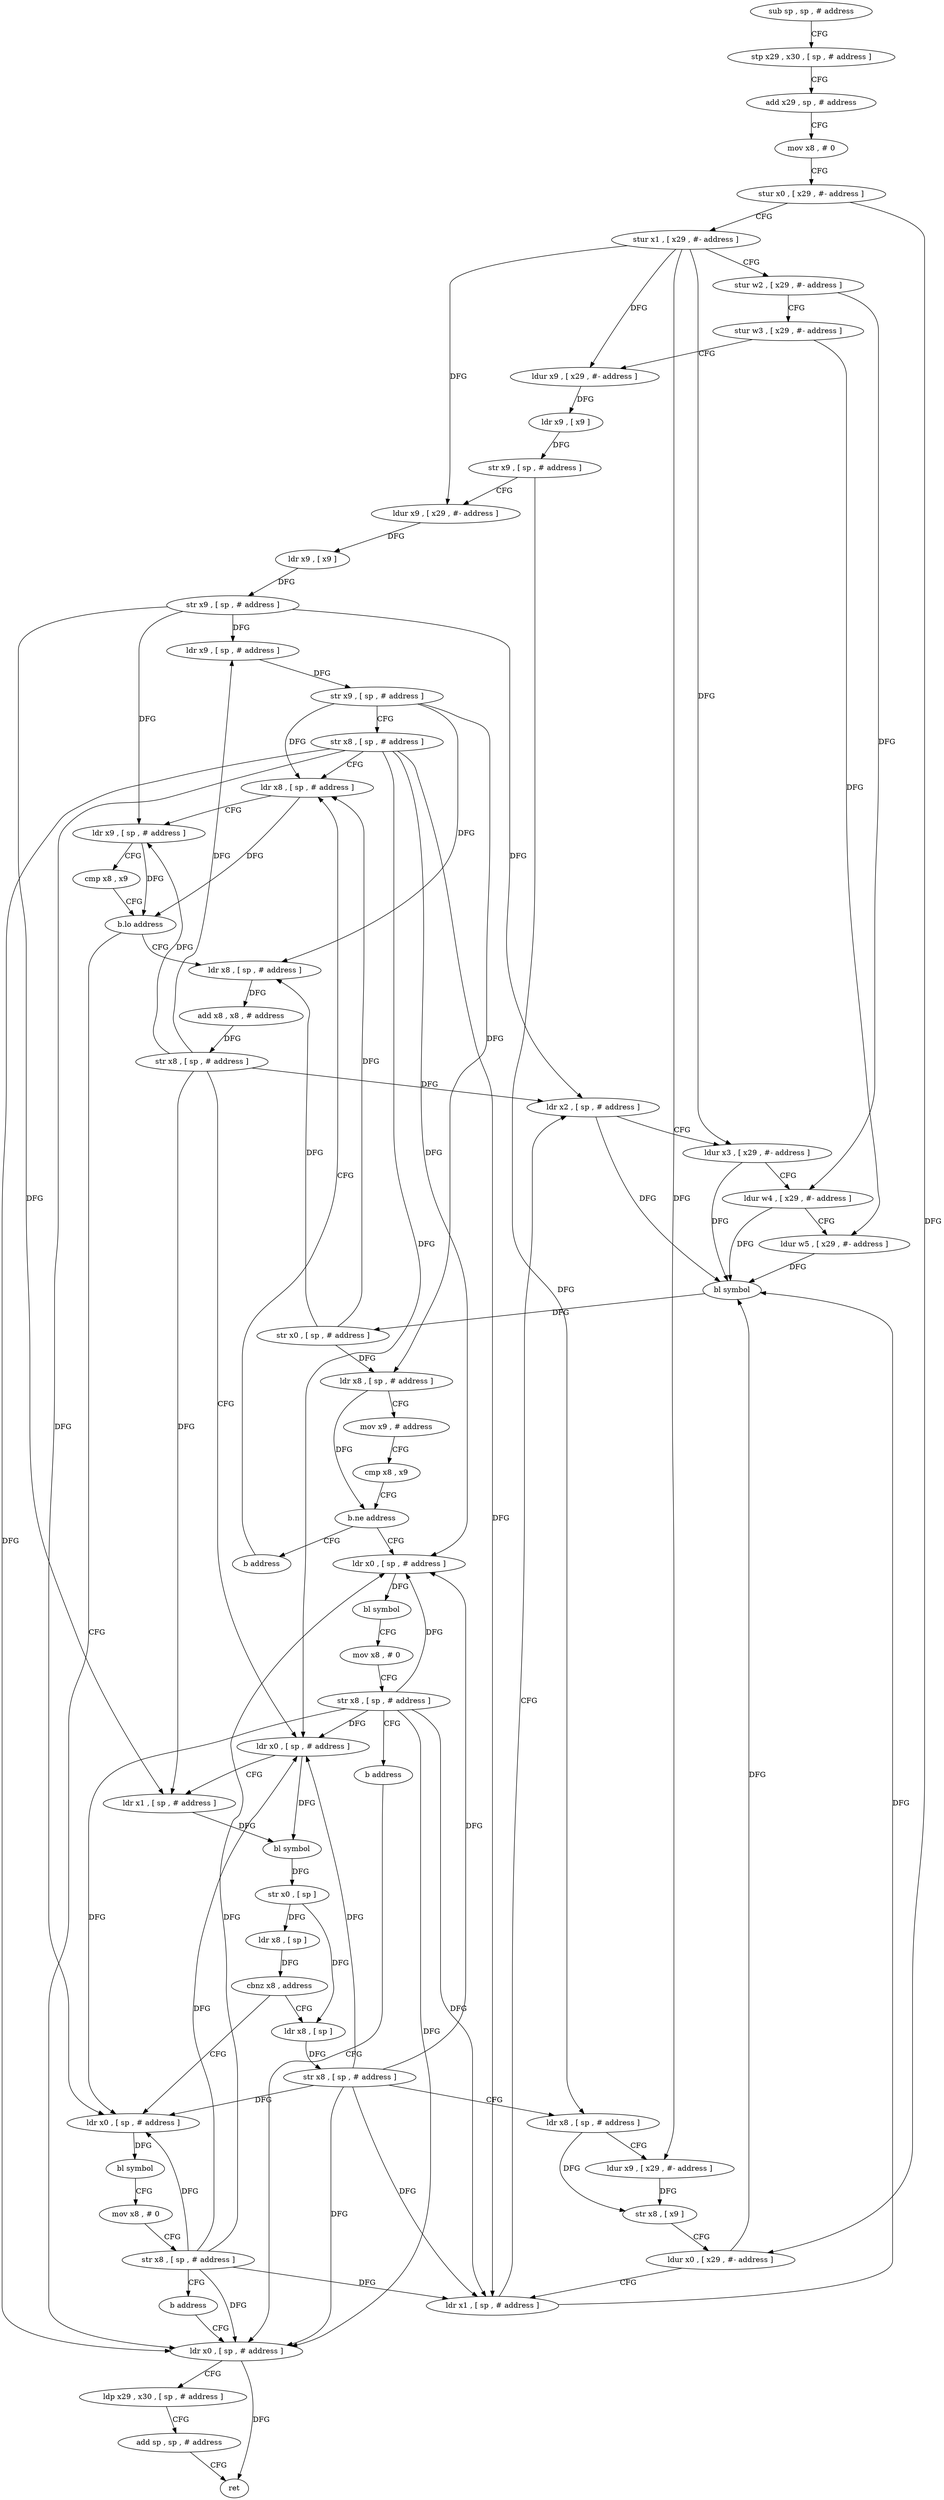 digraph "func" {
"4288884" [label = "sub sp , sp , # address" ]
"4288888" [label = "stp x29 , x30 , [ sp , # address ]" ]
"4288892" [label = "add x29 , sp , # address" ]
"4288896" [label = "mov x8 , # 0" ]
"4288900" [label = "stur x0 , [ x29 , #- address ]" ]
"4288904" [label = "stur x1 , [ x29 , #- address ]" ]
"4288908" [label = "stur w2 , [ x29 , #- address ]" ]
"4288912" [label = "stur w3 , [ x29 , #- address ]" ]
"4288916" [label = "ldur x9 , [ x29 , #- address ]" ]
"4288920" [label = "ldr x9 , [ x9 ]" ]
"4288924" [label = "str x9 , [ sp , # address ]" ]
"4288928" [label = "ldur x9 , [ x29 , #- address ]" ]
"4288932" [label = "ldr x9 , [ x9 ]" ]
"4288936" [label = "str x9 , [ sp , # address ]" ]
"4288940" [label = "ldr x9 , [ sp , # address ]" ]
"4288944" [label = "str x9 , [ sp , # address ]" ]
"4288948" [label = "str x8 , [ sp , # address ]" ]
"4288952" [label = "ldr x8 , [ sp , # address ]" ]
"4289116" [label = "ldr x0 , [ sp , # address ]" ]
"4289120" [label = "ldp x29 , x30 , [ sp , # address ]" ]
"4289124" [label = "add sp , sp , # address" ]
"4289128" [label = "ret" ]
"4288968" [label = "ldr x8 , [ sp , # address ]" ]
"4288972" [label = "add x8 , x8 , # address" ]
"4288976" [label = "str x8 , [ sp , # address ]" ]
"4288980" [label = "ldr x0 , [ sp , # address ]" ]
"4288984" [label = "ldr x1 , [ sp , # address ]" ]
"4288988" [label = "bl symbol" ]
"4288992" [label = "str x0 , [ sp ]" ]
"4288996" [label = "ldr x8 , [ sp ]" ]
"4289000" [label = "cbnz x8 , address" ]
"4289024" [label = "ldr x8 , [ sp ]" ]
"4289004" [label = "ldr x0 , [ sp , # address ]" ]
"4289028" [label = "str x8 , [ sp , # address ]" ]
"4289032" [label = "ldr x8 , [ sp , # address ]" ]
"4289036" [label = "ldur x9 , [ x29 , #- address ]" ]
"4289040" [label = "str x8 , [ x9 ]" ]
"4289044" [label = "ldur x0 , [ x29 , #- address ]" ]
"4289048" [label = "ldr x1 , [ sp , # address ]" ]
"4289052" [label = "ldr x2 , [ sp , # address ]" ]
"4289056" [label = "ldur x3 , [ x29 , #- address ]" ]
"4289060" [label = "ldur w4 , [ x29 , #- address ]" ]
"4289064" [label = "ldur w5 , [ x29 , #- address ]" ]
"4289068" [label = "bl symbol" ]
"4289072" [label = "str x0 , [ sp , # address ]" ]
"4289076" [label = "ldr x8 , [ sp , # address ]" ]
"4289080" [label = "mov x9 , # address" ]
"4289084" [label = "cmp x8 , x9" ]
"4289088" [label = "b.ne address" ]
"4289112" [label = "b address" ]
"4289092" [label = "ldr x0 , [ sp , # address ]" ]
"4289008" [label = "bl symbol" ]
"4289012" [label = "mov x8 , # 0" ]
"4289016" [label = "str x8 , [ sp , # address ]" ]
"4289020" [label = "b address" ]
"4289096" [label = "bl symbol" ]
"4289100" [label = "mov x8 , # 0" ]
"4289104" [label = "str x8 , [ sp , # address ]" ]
"4289108" [label = "b address" ]
"4288956" [label = "ldr x9 , [ sp , # address ]" ]
"4288960" [label = "cmp x8 , x9" ]
"4288964" [label = "b.lo address" ]
"4288884" -> "4288888" [ label = "CFG" ]
"4288888" -> "4288892" [ label = "CFG" ]
"4288892" -> "4288896" [ label = "CFG" ]
"4288896" -> "4288900" [ label = "CFG" ]
"4288900" -> "4288904" [ label = "CFG" ]
"4288900" -> "4289044" [ label = "DFG" ]
"4288904" -> "4288908" [ label = "CFG" ]
"4288904" -> "4288916" [ label = "DFG" ]
"4288904" -> "4288928" [ label = "DFG" ]
"4288904" -> "4289036" [ label = "DFG" ]
"4288904" -> "4289056" [ label = "DFG" ]
"4288908" -> "4288912" [ label = "CFG" ]
"4288908" -> "4289060" [ label = "DFG" ]
"4288912" -> "4288916" [ label = "CFG" ]
"4288912" -> "4289064" [ label = "DFG" ]
"4288916" -> "4288920" [ label = "DFG" ]
"4288920" -> "4288924" [ label = "DFG" ]
"4288924" -> "4288928" [ label = "CFG" ]
"4288924" -> "4289032" [ label = "DFG" ]
"4288928" -> "4288932" [ label = "DFG" ]
"4288932" -> "4288936" [ label = "DFG" ]
"4288936" -> "4288940" [ label = "DFG" ]
"4288936" -> "4288956" [ label = "DFG" ]
"4288936" -> "4288984" [ label = "DFG" ]
"4288936" -> "4289052" [ label = "DFG" ]
"4288940" -> "4288944" [ label = "DFG" ]
"4288944" -> "4288948" [ label = "CFG" ]
"4288944" -> "4288952" [ label = "DFG" ]
"4288944" -> "4288968" [ label = "DFG" ]
"4288944" -> "4289076" [ label = "DFG" ]
"4288948" -> "4288952" [ label = "CFG" ]
"4288948" -> "4289116" [ label = "DFG" ]
"4288948" -> "4288980" [ label = "DFG" ]
"4288948" -> "4289048" [ label = "DFG" ]
"4288948" -> "4289004" [ label = "DFG" ]
"4288948" -> "4289092" [ label = "DFG" ]
"4288952" -> "4288956" [ label = "CFG" ]
"4288952" -> "4288964" [ label = "DFG" ]
"4289116" -> "4289120" [ label = "CFG" ]
"4289116" -> "4289128" [ label = "DFG" ]
"4289120" -> "4289124" [ label = "CFG" ]
"4289124" -> "4289128" [ label = "CFG" ]
"4288968" -> "4288972" [ label = "DFG" ]
"4288972" -> "4288976" [ label = "DFG" ]
"4288976" -> "4288980" [ label = "CFG" ]
"4288976" -> "4288940" [ label = "DFG" ]
"4288976" -> "4288956" [ label = "DFG" ]
"4288976" -> "4288984" [ label = "DFG" ]
"4288976" -> "4289052" [ label = "DFG" ]
"4288980" -> "4288984" [ label = "CFG" ]
"4288980" -> "4288988" [ label = "DFG" ]
"4288984" -> "4288988" [ label = "DFG" ]
"4288988" -> "4288992" [ label = "DFG" ]
"4288992" -> "4288996" [ label = "DFG" ]
"4288992" -> "4289024" [ label = "DFG" ]
"4288996" -> "4289000" [ label = "DFG" ]
"4289000" -> "4289024" [ label = "CFG" ]
"4289000" -> "4289004" [ label = "CFG" ]
"4289024" -> "4289028" [ label = "DFG" ]
"4289004" -> "4289008" [ label = "DFG" ]
"4289028" -> "4289032" [ label = "CFG" ]
"4289028" -> "4289116" [ label = "DFG" ]
"4289028" -> "4288980" [ label = "DFG" ]
"4289028" -> "4289048" [ label = "DFG" ]
"4289028" -> "4289004" [ label = "DFG" ]
"4289028" -> "4289092" [ label = "DFG" ]
"4289032" -> "4289036" [ label = "CFG" ]
"4289032" -> "4289040" [ label = "DFG" ]
"4289036" -> "4289040" [ label = "DFG" ]
"4289040" -> "4289044" [ label = "CFG" ]
"4289044" -> "4289048" [ label = "CFG" ]
"4289044" -> "4289068" [ label = "DFG" ]
"4289048" -> "4289052" [ label = "CFG" ]
"4289048" -> "4289068" [ label = "DFG" ]
"4289052" -> "4289056" [ label = "CFG" ]
"4289052" -> "4289068" [ label = "DFG" ]
"4289056" -> "4289060" [ label = "CFG" ]
"4289056" -> "4289068" [ label = "DFG" ]
"4289060" -> "4289064" [ label = "CFG" ]
"4289060" -> "4289068" [ label = "DFG" ]
"4289064" -> "4289068" [ label = "DFG" ]
"4289068" -> "4289072" [ label = "DFG" ]
"4289072" -> "4289076" [ label = "DFG" ]
"4289072" -> "4288952" [ label = "DFG" ]
"4289072" -> "4288968" [ label = "DFG" ]
"4289076" -> "4289080" [ label = "CFG" ]
"4289076" -> "4289088" [ label = "DFG" ]
"4289080" -> "4289084" [ label = "CFG" ]
"4289084" -> "4289088" [ label = "CFG" ]
"4289088" -> "4289112" [ label = "CFG" ]
"4289088" -> "4289092" [ label = "CFG" ]
"4289112" -> "4288952" [ label = "CFG" ]
"4289092" -> "4289096" [ label = "DFG" ]
"4289008" -> "4289012" [ label = "CFG" ]
"4289012" -> "4289016" [ label = "CFG" ]
"4289016" -> "4289020" [ label = "CFG" ]
"4289016" -> "4289116" [ label = "DFG" ]
"4289016" -> "4288980" [ label = "DFG" ]
"4289016" -> "4289048" [ label = "DFG" ]
"4289016" -> "4289004" [ label = "DFG" ]
"4289016" -> "4289092" [ label = "DFG" ]
"4289020" -> "4289116" [ label = "CFG" ]
"4289096" -> "4289100" [ label = "CFG" ]
"4289100" -> "4289104" [ label = "CFG" ]
"4289104" -> "4289108" [ label = "CFG" ]
"4289104" -> "4289116" [ label = "DFG" ]
"4289104" -> "4288980" [ label = "DFG" ]
"4289104" -> "4289048" [ label = "DFG" ]
"4289104" -> "4289004" [ label = "DFG" ]
"4289104" -> "4289092" [ label = "DFG" ]
"4289108" -> "4289116" [ label = "CFG" ]
"4288956" -> "4288960" [ label = "CFG" ]
"4288956" -> "4288964" [ label = "DFG" ]
"4288960" -> "4288964" [ label = "CFG" ]
"4288964" -> "4289116" [ label = "CFG" ]
"4288964" -> "4288968" [ label = "CFG" ]
}
